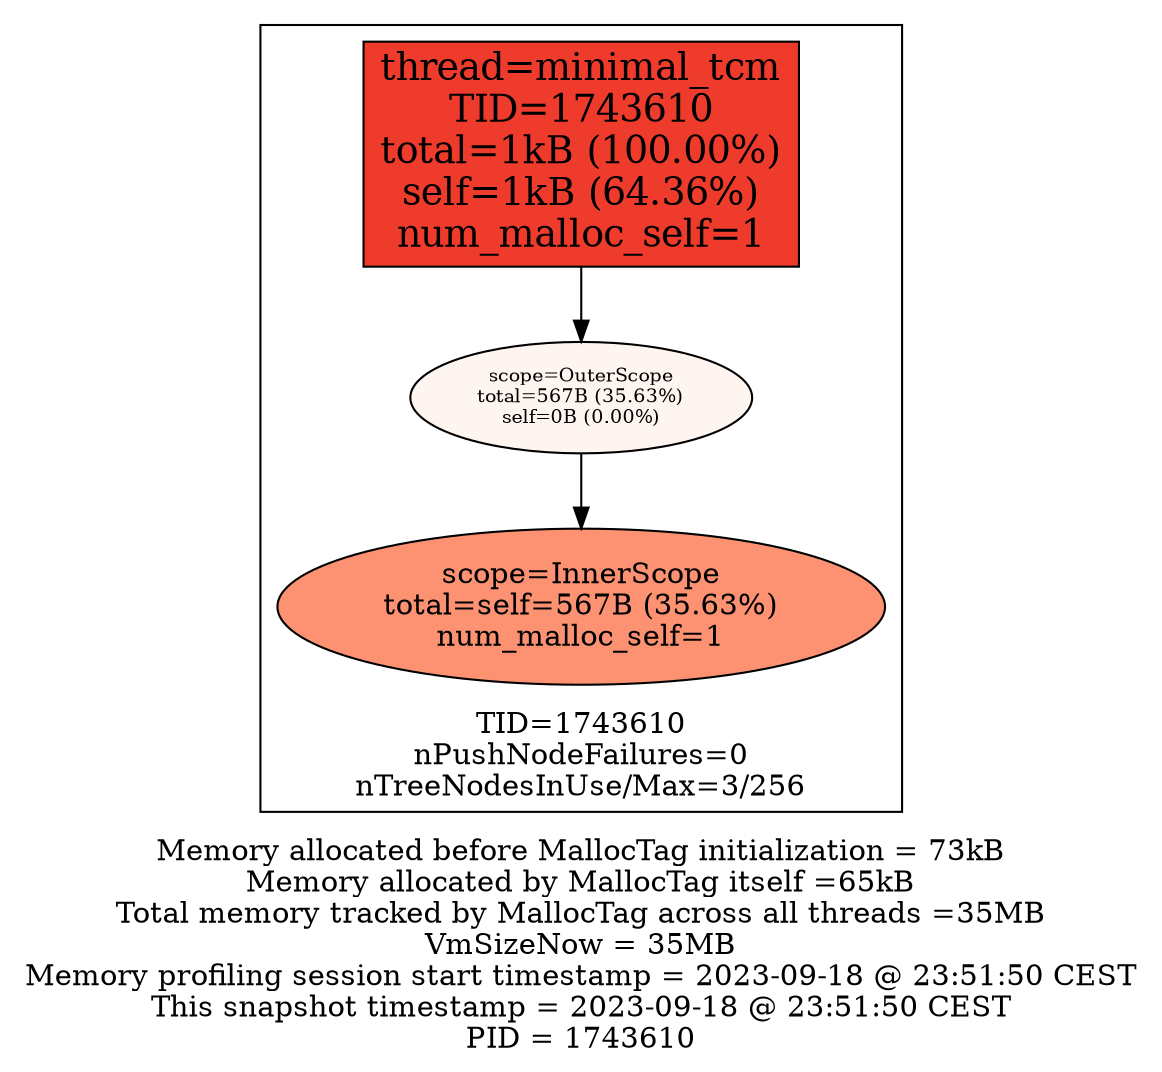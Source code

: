 digraph MallocTree {
 node [colorscheme=reds9 style=filled]
 subgraph cluster_TID1743610 {
  node [colorscheme=reds9 style=filled]
  labelloc="b"
  label="TID=1743610\nnPushNodeFailures=0\nnTreeNodesInUse/Max=3/256\n"
  "1743610_minimal_tcm" [label="thread=minimal_tcm\nTID=1743610\ntotal=1kB (100.00%)\nself=1kB (64.36%)\nnum_malloc_self=1" shape=box fillcolor=6 fontsize=18]
  "1743610_minimal_tcm" -> "1743610_OuterScope"
  "1743610_OuterScope" [label="scope=OuterScope\ntotal=567B (35.63%)\nself=0B (0.00%)" fillcolor=1 fontsize=9]
  "1743610_OuterScope" -> "1743610_InnerScope"
  "1743610_InnerScope" [label="scope=InnerScope\ntotal=self=567B (35.63%)\nnum_malloc_self=1" fillcolor=4 fontsize=14]
 }

 labelloc="b"
 label="Memory allocated before MallocTag initialization = 73kB\nMemory allocated by MallocTag itself =65kB\nTotal memory tracked by MallocTag across all threads =35MB\nVmSizeNow = 35MB\nMemory profiling session start timestamp = 2023-09-18 @ 23:51:50 CEST\nThis snapshot timestamp = 2023-09-18 @ 23:51:50 CEST\nPID = 1743610\n"
}

